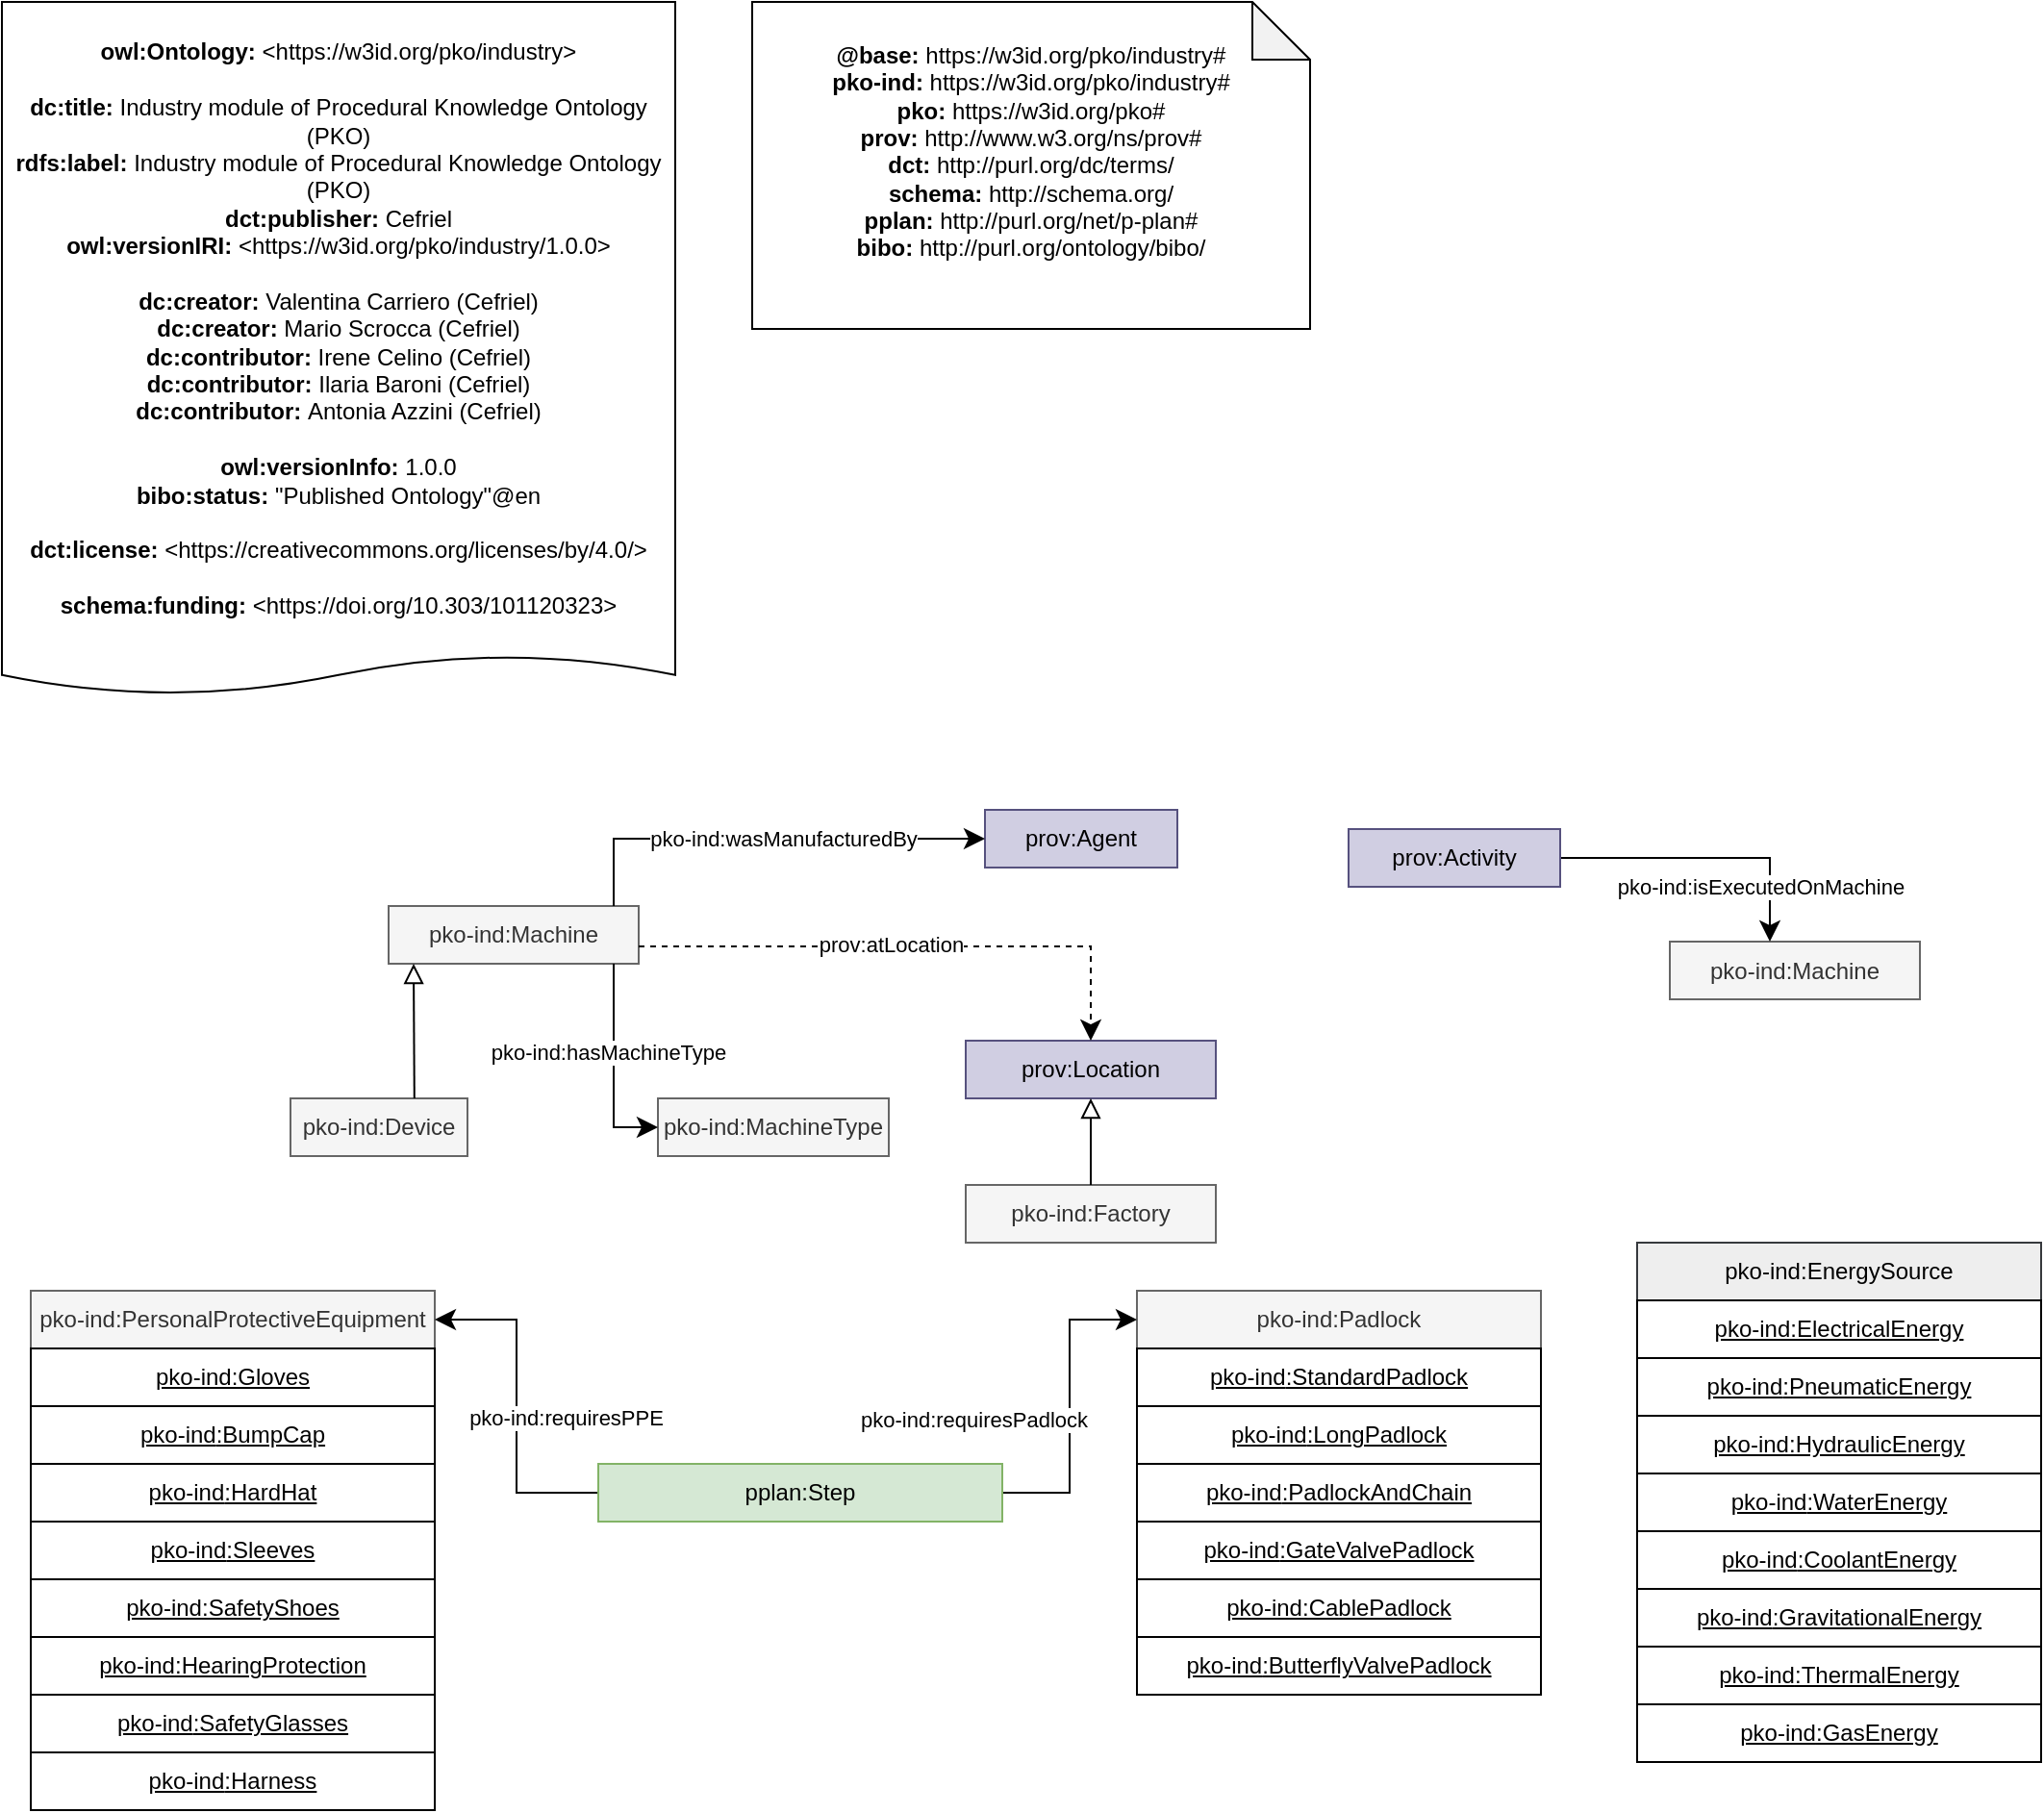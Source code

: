 <mxfile version="23.0.2" type="device">
  <diagram name="pko-ind" id="ubab55Ux_yBIpRZZqgyT">
    <mxGraphModel dx="2524" dy="1936" grid="1" gridSize="10" guides="1" tooltips="1" connect="1" arrows="1" fold="1" page="1" pageScale="1" pageWidth="850" pageHeight="1100" math="0" shadow="0">
      <root>
        <mxCell id="0" />
        <mxCell id="1" parent="0" />
        <mxCell id="2" value="prov:Agent" style="rounded=0;whiteSpace=wrap;html=1;snapToPoint=1;points=[[0.1,0],[0.2,0],[0.3,0],[0.4,0],[0.5,0],[0.6,0],[0.7,0],[0.8,0],[0.9,0],[0,0.1],[0,0.3],[0,0.5],[0,0.7],[0,0.9],[0.1,1],[0.2,1],[0.3,1],[0.4,1],[0.5,1],[0.6,1],[0.7,1],[0.8,1],[0.9,1],[1,0.1],[1,0.3],[1,0.5],[1,0.7],[1,0.9]];fillColor=#d0cee2;strokeColor=#56517e;" parent="1" vertex="1">
          <mxGeometry x="211" y="90" width="100" height="30" as="geometry" />
        </mxCell>
        <mxCell id="3" value="pko-ind:Machine" style="rounded=0;whiteSpace=wrap;html=1;snapToPoint=1;points=[[0.1,0],[0.2,0],[0.3,0],[0.4,0],[0.5,0],[0.6,0],[0.7,0],[0.8,0],[0.9,0],[0,0.1],[0,0.3],[0,0.5],[0,0.7],[0,0.9],[0.1,1],[0.2,1],[0.3,1],[0.4,1],[0.5,1],[0.6,1],[0.7,1],[0.8,1],[0.9,1],[1,0.1],[1,0.3],[1,0.5],[1,0.7],[1,0.9]];fillColor=#f5f5f5;strokeColor=#666666;fontColor=#333333;" parent="1" vertex="1">
          <mxGeometry x="-99" y="140" width="130" height="30" as="geometry" />
        </mxCell>
        <mxCell id="4" value="" style="endArrow=classic;html=1;exitX=0.9;exitY=0;exitDx=0;exitDy=0;endSize=8;arcSize=0;rounded=0;edgeStyle=orthogonalEdgeStyle;entryX=0;entryY=0.5;entryDx=0;entryDy=0;fillColor=#e51400;strokeColor=#000000;" parent="1" source="3" target="2" edge="1">
          <mxGeometry width="50" height="50" relative="1" as="geometry">
            <mxPoint x="421" y="221" as="sourcePoint" />
            <mxPoint x="458" y="330" as="targetPoint" />
            <Array as="points">
              <mxPoint x="18" y="105" />
            </Array>
          </mxGeometry>
        </mxCell>
        <mxCell id="5" value="&lt;div&gt;pko-ind:wasManufacturedBy&lt;/div&gt;" style="edgeLabel;html=1;align=center;verticalAlign=middle;resizable=0;points=[];" parent="4" vertex="1" connectable="0">
          <mxGeometry x="-0.191" y="-1" relative="1" as="geometry">
            <mxPoint x="31" y="-1" as="offset" />
          </mxGeometry>
        </mxCell>
        <mxCell id="6" value="prov:Location" style="rounded=0;whiteSpace=wrap;html=1;snapToPoint=1;points=[[0.1,0],[0.2,0],[0.3,0],[0.4,0],[0.5,0],[0.6,0],[0.7,0],[0.8,0],[0.9,0],[0,0.1],[0,0.3],[0,0.5],[0,0.7],[0,0.9],[0.1,1],[0.2,1],[0.3,1],[0.4,1],[0.5,1],[0.6,1],[0.7,1],[0.8,1],[0.9,1],[1,0.1],[1,0.3],[1,0.5],[1,0.7],[1,0.9]];fillColor=#d0cee2;strokeColor=#56517e;" parent="1" vertex="1">
          <mxGeometry x="201" y="210" width="130" height="30" as="geometry" />
        </mxCell>
        <mxCell id="7" value="pko-ind:Factory" style="rounded=0;whiteSpace=wrap;html=1;snapToPoint=1;points=[[0.1,0],[0.2,0],[0.3,0],[0.4,0],[0.5,0],[0.6,0],[0.7,0],[0.8,0],[0.9,0],[0,0.1],[0,0.3],[0,0.5],[0,0.7],[0,0.9],[0.1,1],[0.2,1],[0.3,1],[0.4,1],[0.5,1],[0.6,1],[0.7,1],[0.8,1],[0.9,1],[1,0.1],[1,0.3],[1,0.5],[1,0.7],[1,0.9]];fillColor=#f5f5f5;strokeColor=#666666;fontColor=#333333;" parent="1" vertex="1">
          <mxGeometry x="201" y="285" width="130" height="30" as="geometry" />
        </mxCell>
        <mxCell id="8" value="" style="endArrow=block;html=1;fontColor=#000099;exitX=0.5;exitY=0;exitDx=0;exitDy=0;endFill=0;endSize=8;arcSize=0;rounded=0;entryX=0.5;entryY=1;entryDx=0;entryDy=0;" parent="1" source="7" target="6" edge="1">
          <mxGeometry width="50" height="50" relative="1" as="geometry">
            <mxPoint x="201" y="484" as="sourcePoint" />
            <mxPoint x="286" y="345" as="targetPoint" />
          </mxGeometry>
        </mxCell>
        <mxCell id="9" value="pko-ind:MachineType" style="rounded=0;whiteSpace=wrap;html=1;snapToPoint=1;points=[[0.1,0],[0.2,0],[0.3,0],[0.4,0],[0.5,0],[0.6,0],[0.7,0],[0.8,0],[0.9,0],[0,0.1],[0,0.3],[0,0.5],[0,0.7],[0,0.9],[0.1,1],[0.2,1],[0.3,1],[0.4,1],[0.5,1],[0.6,1],[0.7,1],[0.8,1],[0.9,1],[1,0.1],[1,0.3],[1,0.5],[1,0.7],[1,0.9]];fillColor=#f5f5f5;strokeColor=#666666;fontColor=#333333;" parent="1" vertex="1">
          <mxGeometry x="41" y="240" width="120" height="30" as="geometry" />
        </mxCell>
        <mxCell id="10" value="" style="endArrow=classic;html=1;exitX=0.9;exitY=1;exitDx=0;exitDy=0;endSize=8;arcSize=0;rounded=0;entryX=0;entryY=0.5;entryDx=0;entryDy=0;edgeStyle=orthogonalEdgeStyle;" parent="1" source="3" target="9" edge="1">
          <mxGeometry width="50" height="50" relative="1" as="geometry">
            <mxPoint x="411" y="211" as="sourcePoint" />
            <mxPoint x="458" y="330" as="targetPoint" />
          </mxGeometry>
        </mxCell>
        <mxCell id="11" value="&lt;div&gt;pko-ind:hasMachineType&lt;/div&gt;" style="edgeLabel;html=1;align=center;verticalAlign=middle;resizable=0;points=[];" parent="10" vertex="1" connectable="0">
          <mxGeometry x="-0.191" y="-1" relative="1" as="geometry">
            <mxPoint x="-2" y="2" as="offset" />
          </mxGeometry>
        </mxCell>
        <mxCell id="12" value="" style="endArrow=classic;html=1;exitX=1;exitY=0.7;exitDx=0;exitDy=0;endSize=8;arcSize=0;rounded=0;edgeStyle=orthogonalEdgeStyle;entryX=0.5;entryY=0;entryDx=0;entryDy=0;dashed=1;" parent="1" source="3" target="6" edge="1">
          <mxGeometry width="50" height="50" relative="1" as="geometry">
            <mxPoint x="201" y="205" as="sourcePoint" />
            <mxPoint x="114" y="330" as="targetPoint" />
            <Array as="points">
              <mxPoint x="266" y="161" />
            </Array>
          </mxGeometry>
        </mxCell>
        <mxCell id="13" value="prov:atLocation" style="edgeLabel;html=1;align=center;verticalAlign=middle;resizable=0;points=[];" parent="12" vertex="1" connectable="0">
          <mxGeometry x="-0.191" y="-1" relative="1" as="geometry">
            <mxPoint x="16" y="-2" as="offset" />
          </mxGeometry>
        </mxCell>
        <mxCell id="14" value="pko-ind:Device" style="rounded=0;whiteSpace=wrap;html=1;snapToPoint=1;points=[[0.1,0],[0.2,0],[0.3,0],[0.4,0],[0.5,0],[0.6,0],[0.7,0],[0.8,0],[0.9,0],[0,0.1],[0,0.3],[0,0.5],[0,0.7],[0,0.9],[0.1,1],[0.2,1],[0.3,1],[0.4,1],[0.5,1],[0.6,1],[0.7,1],[0.8,1],[0.9,1],[1,0.1],[1,0.3],[1,0.5],[1,0.7],[1,0.9]];fillColor=#f5f5f5;strokeColor=#666666;fontColor=#333333;" parent="1" vertex="1">
          <mxGeometry x="-150" y="240" width="92" height="30" as="geometry" />
        </mxCell>
        <mxCell id="15" value="" style="endArrow=block;html=1;fontColor=#000099;exitX=0.7;exitY=0;exitDx=0;exitDy=0;endFill=0;endSize=8;arcSize=0;rounded=0;entryX=0.1;entryY=1;entryDx=0;entryDy=0;" parent="1" source="14" target="3" edge="1">
          <mxGeometry width="50" height="50" relative="1" as="geometry">
            <mxPoint x="276" y="295" as="sourcePoint" />
            <mxPoint x="276" y="250" as="targetPoint" />
          </mxGeometry>
        </mxCell>
        <mxCell id="16" value="&lt;div&gt;&lt;b&gt;@base:&lt;/b&gt; https://w3id.org/pko/industry#&lt;/div&gt;&lt;div&gt;&lt;b style=&quot;border-color: var(--border-color);&quot;&gt;pko-ind:&lt;/b&gt;&amp;nbsp;https://w3id.org/pko/industry#&lt;/div&gt;&lt;div&gt;&lt;b style=&quot;border-color: var(--border-color);&quot;&gt;pko:&lt;/b&gt;&amp;nbsp;https://w3id.org/pko#&lt;br&gt;&lt;/div&gt;&lt;div&gt;&lt;b&gt;prov:&lt;/b&gt; http://www.w3.org/ns/prov#&lt;/div&gt;&lt;div&gt;&lt;b&gt;dct:&amp;nbsp;&lt;/b&gt;http://purl.org/dc/terms/&lt;/div&gt;&lt;div&gt;&lt;b&gt;schema:&lt;/b&gt; http://schema.org/&lt;/div&gt;&lt;b style=&quot;border-color: var(--border-color);&quot;&gt;pplan:&lt;/b&gt;&amp;nbsp;http://purl.org/net/p-plan#&lt;br&gt;&lt;b style=&quot;border-color: var(--border-color);&quot;&gt;bibo:&lt;/b&gt;&amp;nbsp;http://purl.org/ontology/bibo/&lt;br&gt;&lt;span style=&quot;background-color: initial;&quot;&gt;&amp;nbsp;&lt;/span&gt;" style="shape=note;whiteSpace=wrap;html=1;backgroundOutline=1;darkOpacity=0.05;" parent="1" vertex="1">
          <mxGeometry x="90" y="-330" width="290" height="170" as="geometry" />
        </mxCell>
        <mxCell id="17" value="&lt;div&gt;&lt;b&gt;owl:Ontology: &lt;/b&gt;&amp;lt;https://w3id.org/pko/industry&amp;gt;&lt;/div&gt;&lt;div&gt;&lt;b&gt;&lt;br&gt;&lt;/b&gt;&lt;/div&gt;&lt;div&gt;&lt;b style=&quot;border-color: var(--border-color);&quot;&gt;dc:title:&lt;/b&gt;&amp;nbsp;Industry module of Procedural Knowledge Ontology (PKO)&lt;br&gt;&lt;/div&gt;&lt;div&gt;&lt;/div&gt;&lt;b style=&quot;border-color: var(--border-color);&quot;&gt;rdfs:label:&lt;/b&gt;&amp;nbsp;Industry module of Procedural Knowledge Ontology (PKO)&lt;br&gt;&lt;div&gt;&lt;b&gt;dct:publisher:&lt;/b&gt;&amp;nbsp;Cefriel&lt;br&gt;&lt;/div&gt;&lt;div&gt;&lt;b style=&quot;border-color: var(--border-color);&quot;&gt;owl:versionIRI:&lt;/b&gt;&amp;nbsp;&amp;lt;https://w3id.org/pko/industry/1.0.0&amp;gt;&lt;br&gt;&lt;/div&gt;&lt;div&gt;&lt;b&gt;&lt;br&gt;&lt;/b&gt;&lt;/div&gt;&lt;div&gt;&lt;b&gt;d&lt;/b&gt;&lt;b&gt;c:creator:&lt;/b&gt;&amp;nbsp;Valentina Carriero (Cefriel)&lt;/div&gt;&lt;div&gt;&lt;b style=&quot;border-color: var(--border-color);&quot;&gt;dc:creator:&lt;/b&gt;&amp;nbsp;Mario Scrocca&amp;nbsp;(Cefriel)&lt;br&gt;&lt;/div&gt;&lt;div&gt;&lt;b style=&quot;border-color: var(--border-color);&quot;&gt;dc:contributor:&lt;/b&gt;&amp;nbsp;Irene Celino&amp;nbsp;(Cefriel)&lt;br&gt;&lt;/div&gt;&lt;div&gt;&lt;b style=&quot;border-color: var(--border-color);&quot;&gt;dc:contributor:&lt;/b&gt;&amp;nbsp;Ilaria Baroni&amp;nbsp;(Cefriel)&lt;br&gt;&lt;/div&gt;&lt;div&gt;&lt;b style=&quot;border-color: var(--border-color);&quot;&gt;dc:contributor:&lt;/b&gt;&amp;nbsp;Antonia Azzini&amp;nbsp;(Cefriel)&lt;/div&gt;&lt;div&gt;&lt;b&gt;&lt;br&gt;&lt;/b&gt;&lt;/div&gt;&lt;div&gt;&lt;b&gt;owl:versionInfo:&lt;/b&gt;&amp;nbsp;1.0.0&lt;/div&gt;&lt;div&gt;&lt;b&gt;bibo:status:&lt;/b&gt;&amp;nbsp;&quot;Published Ontology&quot;@en&lt;/div&gt;&lt;div&gt;&lt;br&gt;&lt;/div&gt;&lt;div&gt;&lt;div style=&quot;border-color: var(--border-color);&quot;&gt;&lt;b style=&quot;border-color: var(--border-color);&quot;&gt;dct:license: &lt;/b&gt;&lt;span style=&quot;border-color: var(--border-color);&quot;&gt;&amp;lt;&lt;/span&gt;https://creativecommons.org/licenses/by/4.0/&amp;gt;&lt;/div&gt;&lt;/div&gt;&lt;div style=&quot;border-color: var(--border-color);&quot;&gt;&lt;br&gt;&lt;/div&gt;&lt;div style=&quot;border-color: var(--border-color);&quot;&gt;&lt;b&gt;schema:funding:&amp;nbsp;&lt;/b&gt;&amp;lt;https://doi.org/10.303/101120323&amp;gt;&lt;br&gt;&lt;/div&gt;&lt;div&gt;&lt;/div&gt;" style="shape=document;whiteSpace=wrap;html=1;boundedLbl=1;labelBackgroundColor=#ffffff;strokeColor=#000000;fontSize=12;fontColor=#000000;size=0.056;" parent="1" vertex="1">
          <mxGeometry x="-300" y="-330" width="350" height="360" as="geometry" />
        </mxCell>
        <mxCell id="bE9VukkEBEnT0LYbL1oF-17" value="pko-ind:PersonalProtectiveEquipment" style="rounded=0;whiteSpace=wrap;html=1;snapToPoint=1;points=[[0.1,0],[0.2,0],[0.3,0],[0.4,0],[0.5,0],[0.6,0],[0.7,0],[0.8,0],[0.9,0],[0,0.1],[0,0.3],[0,0.5],[0,0.7],[0,0.9],[0.1,1],[0.2,1],[0.3,1],[0.4,1],[0.5,1],[0.6,1],[0.7,1],[0.8,1],[0.9,1],[1,0.1],[1,0.3],[1,0.5],[1,0.7],[1,0.9]];fillColor=#f5f5f5;strokeColor=#666666;fontColor=#333333;" parent="1" vertex="1">
          <mxGeometry x="-285" y="340" width="210" height="30" as="geometry" />
        </mxCell>
        <mxCell id="bE9VukkEBEnT0LYbL1oF-18" value="&lt;u&gt;pko-ind:Gloves&lt;/u&gt;" style="rounded=0;whiteSpace=wrap;html=1;snapToPoint=1;points=[[0.1,0],[0.2,0],[0.3,0],[0.4,0],[0.5,0],[0.6,0],[0.7,0],[0.8,0],[0.9,0],[0,0.1],[0,0.3],[0,0.5],[0,0.7],[0,0.9],[0.1,1],[0.2,1],[0.3,1],[0.4,1],[0.5,1],[0.6,1],[0.7,1],[0.8,1],[0.9,1],[1,0.1],[1,0.3],[1,0.5],[1,0.7],[1,0.9]];" parent="1" vertex="1">
          <mxGeometry x="-285" y="370" width="210" height="30" as="geometry" />
        </mxCell>
        <mxCell id="bE9VukkEBEnT0LYbL1oF-19" value="&lt;u style=&quot;border-color: var(--border-color);&quot;&gt;pko-ind&lt;/u&gt;&lt;u&gt;:BumpCap&lt;/u&gt;" style="rounded=0;whiteSpace=wrap;html=1;snapToPoint=1;points=[[0.1,0],[0.2,0],[0.3,0],[0.4,0],[0.5,0],[0.6,0],[0.7,0],[0.8,0],[0.9,0],[0,0.1],[0,0.3],[0,0.5],[0,0.7],[0,0.9],[0.1,1],[0.2,1],[0.3,1],[0.4,1],[0.5,1],[0.6,1],[0.7,1],[0.8,1],[0.9,1],[1,0.1],[1,0.3],[1,0.5],[1,0.7],[1,0.9]];" parent="1" vertex="1">
          <mxGeometry x="-285" y="400" width="210" height="30" as="geometry" />
        </mxCell>
        <mxCell id="bE9VukkEBEnT0LYbL1oF-20" value="&lt;u style=&quot;border-color: var(--border-color);&quot;&gt;pko-ind&lt;/u&gt;&lt;u&gt;:HardHat&lt;/u&gt;" style="rounded=0;whiteSpace=wrap;html=1;snapToPoint=1;points=[[0.1,0],[0.2,0],[0.3,0],[0.4,0],[0.5,0],[0.6,0],[0.7,0],[0.8,0],[0.9,0],[0,0.1],[0,0.3],[0,0.5],[0,0.7],[0,0.9],[0.1,1],[0.2,1],[0.3,1],[0.4,1],[0.5,1],[0.6,1],[0.7,1],[0.8,1],[0.9,1],[1,0.1],[1,0.3],[1,0.5],[1,0.7],[1,0.9]];" parent="1" vertex="1">
          <mxGeometry x="-285" y="430" width="210" height="30" as="geometry" />
        </mxCell>
        <mxCell id="bE9VukkEBEnT0LYbL1oF-21" value="&lt;u style=&quot;border-color: var(--border-color);&quot;&gt;pko-ind&lt;/u&gt;&lt;u&gt;:Sleeves&lt;/u&gt;" style="rounded=0;whiteSpace=wrap;html=1;snapToPoint=1;points=[[0.1,0],[0.2,0],[0.3,0],[0.4,0],[0.5,0],[0.6,0],[0.7,0],[0.8,0],[0.9,0],[0,0.1],[0,0.3],[0,0.5],[0,0.7],[0,0.9],[0.1,1],[0.2,1],[0.3,1],[0.4,1],[0.5,1],[0.6,1],[0.7,1],[0.8,1],[0.9,1],[1,0.1],[1,0.3],[1,0.5],[1,0.7],[1,0.9]];" parent="1" vertex="1">
          <mxGeometry x="-285" y="460" width="210" height="30" as="geometry" />
        </mxCell>
        <mxCell id="bE9VukkEBEnT0LYbL1oF-22" value="&lt;u style=&quot;border-color: var(--border-color);&quot;&gt;pko-ind&lt;/u&gt;&lt;u&gt;:SafetyShoes&lt;/u&gt;" style="rounded=0;whiteSpace=wrap;html=1;snapToPoint=1;points=[[0.1,0],[0.2,0],[0.3,0],[0.4,0],[0.5,0],[0.6,0],[0.7,0],[0.8,0],[0.9,0],[0,0.1],[0,0.3],[0,0.5],[0,0.7],[0,0.9],[0.1,1],[0.2,1],[0.3,1],[0.4,1],[0.5,1],[0.6,1],[0.7,1],[0.8,1],[0.9,1],[1,0.1],[1,0.3],[1,0.5],[1,0.7],[1,0.9]];" parent="1" vertex="1">
          <mxGeometry x="-285" y="490" width="210" height="30" as="geometry" />
        </mxCell>
        <mxCell id="bE9VukkEBEnT0LYbL1oF-23" value="&lt;u style=&quot;border-color: var(--border-color);&quot;&gt;pko-ind&lt;/u&gt;&lt;u&gt;:HearingProtection&lt;/u&gt;" style="rounded=0;whiteSpace=wrap;html=1;snapToPoint=1;points=[[0.1,0],[0.2,0],[0.3,0],[0.4,0],[0.5,0],[0.6,0],[0.7,0],[0.8,0],[0.9,0],[0,0.1],[0,0.3],[0,0.5],[0,0.7],[0,0.9],[0.1,1],[0.2,1],[0.3,1],[0.4,1],[0.5,1],[0.6,1],[0.7,1],[0.8,1],[0.9,1],[1,0.1],[1,0.3],[1,0.5],[1,0.7],[1,0.9]];" parent="1" vertex="1">
          <mxGeometry x="-285" y="520" width="210" height="30" as="geometry" />
        </mxCell>
        <mxCell id="bE9VukkEBEnT0LYbL1oF-24" value="" style="endArrow=classic;html=1;endSize=8;arcSize=0;rounded=0;entryX=1;entryY=0.5;entryDx=0;entryDy=0;exitX=0;exitY=0.5;exitDx=0;exitDy=0;edgeStyle=orthogonalEdgeStyle;" parent="1" source="hkx4SDr4vX_eaoYxHuJ9-17" target="bE9VukkEBEnT0LYbL1oF-17" edge="1">
          <mxGeometry width="50" height="50" relative="1" as="geometry">
            <mxPoint x="10" y="445" as="sourcePoint" />
            <mxPoint x="255" y="365" as="targetPoint" />
          </mxGeometry>
        </mxCell>
        <mxCell id="bE9VukkEBEnT0LYbL1oF-25" value="&lt;div&gt;pko-ind:requiresPPE&lt;/div&gt;" style="edgeLabel;html=1;align=center;verticalAlign=middle;resizable=0;points=[];" parent="bE9VukkEBEnT0LYbL1oF-24" vertex="1" connectable="0">
          <mxGeometry x="-0.191" y="-1" relative="1" as="geometry">
            <mxPoint x="24" y="-11" as="offset" />
          </mxGeometry>
        </mxCell>
        <mxCell id="bE9VukkEBEnT0LYbL1oF-26" value="&lt;u style=&quot;border-color: var(--border-color);&quot;&gt;pko-ind&lt;/u&gt;&lt;u&gt;:SafetyGlasses&lt;/u&gt;" style="rounded=0;whiteSpace=wrap;html=1;snapToPoint=1;points=[[0.1,0],[0.2,0],[0.3,0],[0.4,0],[0.5,0],[0.6,0],[0.7,0],[0.8,0],[0.9,0],[0,0.1],[0,0.3],[0,0.5],[0,0.7],[0,0.9],[0.1,1],[0.2,1],[0.3,1],[0.4,1],[0.5,1],[0.6,1],[0.7,1],[0.8,1],[0.9,1],[1,0.1],[1,0.3],[1,0.5],[1,0.7],[1,0.9]];" parent="1" vertex="1">
          <mxGeometry x="-285" y="550" width="210" height="30" as="geometry" />
        </mxCell>
        <mxCell id="bE9VukkEBEnT0LYbL1oF-27" value="&lt;u style=&quot;border-color: var(--border-color);&quot;&gt;pko-ind&lt;/u&gt;&lt;u&gt;:Harness&lt;/u&gt;" style="rounded=0;whiteSpace=wrap;html=1;snapToPoint=1;points=[[0.1,0],[0.2,0],[0.3,0],[0.4,0],[0.5,0],[0.6,0],[0.7,0],[0.8,0],[0.9,0],[0,0.1],[0,0.3],[0,0.5],[0,0.7],[0,0.9],[0.1,1],[0.2,1],[0.3,1],[0.4,1],[0.5,1],[0.6,1],[0.7,1],[0.8,1],[0.9,1],[1,0.1],[1,0.3],[1,0.5],[1,0.7],[1,0.9]];" parent="1" vertex="1">
          <mxGeometry x="-285" y="580" width="210" height="30" as="geometry" />
        </mxCell>
        <mxCell id="bE9VukkEBEnT0LYbL1oF-29" value="pko-ind:Padlock" style="rounded=0;whiteSpace=wrap;html=1;snapToPoint=1;points=[[0.1,0],[0.2,0],[0.3,0],[0.4,0],[0.5,0],[0.6,0],[0.7,0],[0.8,0],[0.9,0],[0,0.1],[0,0.3],[0,0.5],[0,0.7],[0,0.9],[0.1,1],[0.2,1],[0.3,1],[0.4,1],[0.5,1],[0.6,1],[0.7,1],[0.8,1],[0.9,1],[1,0.1],[1,0.3],[1,0.5],[1,0.7],[1,0.9]];fillColor=#f5f5f5;strokeColor=#666666;fontColor=#333333;" parent="1" vertex="1">
          <mxGeometry x="290" y="340" width="210" height="30" as="geometry" />
        </mxCell>
        <mxCell id="bE9VukkEBEnT0LYbL1oF-30" value="&lt;u style=&quot;border-color: var(--border-color);&quot;&gt;pko-ind&lt;/u&gt;&lt;u&gt;:StandardPadlock&lt;/u&gt;" style="rounded=0;whiteSpace=wrap;html=1;snapToPoint=1;points=[[0.1,0],[0.2,0],[0.3,0],[0.4,0],[0.5,0],[0.6,0],[0.7,0],[0.8,0],[0.9,0],[0,0.1],[0,0.3],[0,0.5],[0,0.7],[0,0.9],[0.1,1],[0.2,1],[0.3,1],[0.4,1],[0.5,1],[0.6,1],[0.7,1],[0.8,1],[0.9,1],[1,0.1],[1,0.3],[1,0.5],[1,0.7],[1,0.9]];" parent="1" vertex="1">
          <mxGeometry x="290" y="370" width="210" height="30" as="geometry" />
        </mxCell>
        <mxCell id="bE9VukkEBEnT0LYbL1oF-31" value="" style="endArrow=classic;html=1;endSize=8;arcSize=0;rounded=0;entryX=0;entryY=0.5;entryDx=0;entryDy=0;exitX=1;exitY=0.5;exitDx=0;exitDy=0;edgeStyle=orthogonalEdgeStyle;" parent="1" source="hkx4SDr4vX_eaoYxHuJ9-17" target="bE9VukkEBEnT0LYbL1oF-29" edge="1">
          <mxGeometry width="50" height="50" relative="1" as="geometry">
            <mxPoint x="220" y="445" as="sourcePoint" />
            <mxPoint x="400" y="435" as="targetPoint" />
          </mxGeometry>
        </mxCell>
        <mxCell id="bE9VukkEBEnT0LYbL1oF-32" value="&lt;div&gt;pko-ind:requiresPadlock&lt;/div&gt;" style="edgeLabel;html=1;align=center;verticalAlign=middle;resizable=0;points=[];" parent="bE9VukkEBEnT0LYbL1oF-31" vertex="1" connectable="0">
          <mxGeometry x="-0.191" y="-1" relative="1" as="geometry">
            <mxPoint x="-51" y="-9" as="offset" />
          </mxGeometry>
        </mxCell>
        <mxCell id="bE9VukkEBEnT0LYbL1oF-33" value="&lt;u style=&quot;border-color: var(--border-color);&quot;&gt;pko-ind&lt;/u&gt;&lt;u&gt;:LongPadlock&lt;/u&gt;" style="rounded=0;whiteSpace=wrap;html=1;snapToPoint=1;points=[[0.1,0],[0.2,0],[0.3,0],[0.4,0],[0.5,0],[0.6,0],[0.7,0],[0.8,0],[0.9,0],[0,0.1],[0,0.3],[0,0.5],[0,0.7],[0,0.9],[0.1,1],[0.2,1],[0.3,1],[0.4,1],[0.5,1],[0.6,1],[0.7,1],[0.8,1],[0.9,1],[1,0.1],[1,0.3],[1,0.5],[1,0.7],[1,0.9]];" parent="1" vertex="1">
          <mxGeometry x="290" y="400" width="210" height="30" as="geometry" />
        </mxCell>
        <mxCell id="bE9VukkEBEnT0LYbL1oF-34" value="&lt;u style=&quot;border-color: var(--border-color);&quot;&gt;pko-ind&lt;/u&gt;&lt;u&gt;:PadlockAndChain&lt;/u&gt;" style="rounded=0;whiteSpace=wrap;html=1;snapToPoint=1;points=[[0.1,0],[0.2,0],[0.3,0],[0.4,0],[0.5,0],[0.6,0],[0.7,0],[0.8,0],[0.9,0],[0,0.1],[0,0.3],[0,0.5],[0,0.7],[0,0.9],[0.1,1],[0.2,1],[0.3,1],[0.4,1],[0.5,1],[0.6,1],[0.7,1],[0.8,1],[0.9,1],[1,0.1],[1,0.3],[1,0.5],[1,0.7],[1,0.9]];" parent="1" vertex="1">
          <mxGeometry x="290" y="430" width="210" height="30" as="geometry" />
        </mxCell>
        <mxCell id="bE9VukkEBEnT0LYbL1oF-35" value="&lt;u style=&quot;border-color: var(--border-color);&quot;&gt;pko-ind&lt;/u&gt;&lt;u&gt;:GateValvePadlock&lt;/u&gt;" style="rounded=0;whiteSpace=wrap;html=1;snapToPoint=1;points=[[0.1,0],[0.2,0],[0.3,0],[0.4,0],[0.5,0],[0.6,0],[0.7,0],[0.8,0],[0.9,0],[0,0.1],[0,0.3],[0,0.5],[0,0.7],[0,0.9],[0.1,1],[0.2,1],[0.3,1],[0.4,1],[0.5,1],[0.6,1],[0.7,1],[0.8,1],[0.9,1],[1,0.1],[1,0.3],[1,0.5],[1,0.7],[1,0.9]];" parent="1" vertex="1">
          <mxGeometry x="290" y="460" width="210" height="30" as="geometry" />
        </mxCell>
        <mxCell id="bE9VukkEBEnT0LYbL1oF-36" value="&lt;u style=&quot;border-color: var(--border-color);&quot;&gt;pko-ind&lt;/u&gt;&lt;u&gt;:CablePadlock&lt;/u&gt;" style="rounded=0;whiteSpace=wrap;html=1;snapToPoint=1;points=[[0.1,0],[0.2,0],[0.3,0],[0.4,0],[0.5,0],[0.6,0],[0.7,0],[0.8,0],[0.9,0],[0,0.1],[0,0.3],[0,0.5],[0,0.7],[0,0.9],[0.1,1],[0.2,1],[0.3,1],[0.4,1],[0.5,1],[0.6,1],[0.7,1],[0.8,1],[0.9,1],[1,0.1],[1,0.3],[1,0.5],[1,0.7],[1,0.9]];" parent="1" vertex="1">
          <mxGeometry x="290" y="490" width="210" height="30" as="geometry" />
        </mxCell>
        <mxCell id="bE9VukkEBEnT0LYbL1oF-37" value="&lt;u style=&quot;border-color: var(--border-color);&quot;&gt;pko-ind&lt;/u&gt;&lt;u&gt;:ButterflyValvePadlock&lt;/u&gt;" style="rounded=0;whiteSpace=wrap;html=1;snapToPoint=1;points=[[0.1,0],[0.2,0],[0.3,0],[0.4,0],[0.5,0],[0.6,0],[0.7,0],[0.8,0],[0.9,0],[0,0.1],[0,0.3],[0,0.5],[0,0.7],[0,0.9],[0.1,1],[0.2,1],[0.3,1],[0.4,1],[0.5,1],[0.6,1],[0.7,1],[0.8,1],[0.9,1],[1,0.1],[1,0.3],[1,0.5],[1,0.7],[1,0.9]];" parent="1" vertex="1">
          <mxGeometry x="290" y="520" width="210" height="30" as="geometry" />
        </mxCell>
        <mxCell id="51yXTC4dgRK6P1twPKxk-17" value="pko-ind:EnergySource" style="rounded=0;whiteSpace=wrap;html=1;snapToPoint=1;points=[[0.1,0],[0.2,0],[0.3,0],[0.4,0],[0.5,0],[0.6,0],[0.7,0],[0.8,0],[0.9,0],[0,0.1],[0,0.3],[0,0.5],[0,0.7],[0,0.9],[0.1,1],[0.2,1],[0.3,1],[0.4,1],[0.5,1],[0.6,1],[0.7,1],[0.8,1],[0.9,1],[1,0.1],[1,0.3],[1,0.5],[1,0.7],[1,0.9]];fillColor=#eeeeee;strokeColor=#36393d;" parent="1" vertex="1">
          <mxGeometry x="550" y="315" width="210" height="30" as="geometry" />
        </mxCell>
        <mxCell id="51yXTC4dgRK6P1twPKxk-18" value="&lt;u&gt;pko-ind:ElectricalEnergy&lt;/u&gt;" style="rounded=0;whiteSpace=wrap;html=1;snapToPoint=1;points=[[0.1,0],[0.2,0],[0.3,0],[0.4,0],[0.5,0],[0.6,0],[0.7,0],[0.8,0],[0.9,0],[0,0.1],[0,0.3],[0,0.5],[0,0.7],[0,0.9],[0.1,1],[0.2,1],[0.3,1],[0.4,1],[0.5,1],[0.6,1],[0.7,1],[0.8,1],[0.9,1],[1,0.1],[1,0.3],[1,0.5],[1,0.7],[1,0.9]];" parent="1" vertex="1">
          <mxGeometry x="550" y="345" width="210" height="30" as="geometry" />
        </mxCell>
        <mxCell id="51yXTC4dgRK6P1twPKxk-19" value="&lt;u style=&quot;border-color: var(--border-color);&quot;&gt;pko-ind&lt;/u&gt;&lt;u&gt;:PneumaticEnergy&lt;/u&gt;" style="rounded=0;whiteSpace=wrap;html=1;snapToPoint=1;points=[[0.1,0],[0.2,0],[0.3,0],[0.4,0],[0.5,0],[0.6,0],[0.7,0],[0.8,0],[0.9,0],[0,0.1],[0,0.3],[0,0.5],[0,0.7],[0,0.9],[0.1,1],[0.2,1],[0.3,1],[0.4,1],[0.5,1],[0.6,1],[0.7,1],[0.8,1],[0.9,1],[1,0.1],[1,0.3],[1,0.5],[1,0.7],[1,0.9]];" parent="1" vertex="1">
          <mxGeometry x="550" y="375" width="210" height="30" as="geometry" />
        </mxCell>
        <mxCell id="51yXTC4dgRK6P1twPKxk-20" value="&lt;u style=&quot;border-color: var(--border-color);&quot;&gt;pko-ind&lt;/u&gt;&lt;u&gt;:HydraulicEnergy&lt;/u&gt;" style="rounded=0;whiteSpace=wrap;html=1;snapToPoint=1;points=[[0.1,0],[0.2,0],[0.3,0],[0.4,0],[0.5,0],[0.6,0],[0.7,0],[0.8,0],[0.9,0],[0,0.1],[0,0.3],[0,0.5],[0,0.7],[0,0.9],[0.1,1],[0.2,1],[0.3,1],[0.4,1],[0.5,1],[0.6,1],[0.7,1],[0.8,1],[0.9,1],[1,0.1],[1,0.3],[1,0.5],[1,0.7],[1,0.9]];" parent="1" vertex="1">
          <mxGeometry x="550" y="405" width="210" height="30" as="geometry" />
        </mxCell>
        <mxCell id="51yXTC4dgRK6P1twPKxk-21" value="&lt;u style=&quot;border-color: var(--border-color);&quot;&gt;pko-ind&lt;/u&gt;&lt;u&gt;:WaterEnergy&lt;/u&gt;" style="rounded=0;whiteSpace=wrap;html=1;snapToPoint=1;points=[[0.1,0],[0.2,0],[0.3,0],[0.4,0],[0.5,0],[0.6,0],[0.7,0],[0.8,0],[0.9,0],[0,0.1],[0,0.3],[0,0.5],[0,0.7],[0,0.9],[0.1,1],[0.2,1],[0.3,1],[0.4,1],[0.5,1],[0.6,1],[0.7,1],[0.8,1],[0.9,1],[1,0.1],[1,0.3],[1,0.5],[1,0.7],[1,0.9]];" parent="1" vertex="1">
          <mxGeometry x="550" y="435" width="210" height="30" as="geometry" />
        </mxCell>
        <mxCell id="51yXTC4dgRK6P1twPKxk-22" value="&lt;u style=&quot;border-color: var(--border-color);&quot;&gt;pko-ind&lt;/u&gt;&lt;u&gt;:CoolantEnergy&lt;/u&gt;" style="rounded=0;whiteSpace=wrap;html=1;snapToPoint=1;points=[[0.1,0],[0.2,0],[0.3,0],[0.4,0],[0.5,0],[0.6,0],[0.7,0],[0.8,0],[0.9,0],[0,0.1],[0,0.3],[0,0.5],[0,0.7],[0,0.9],[0.1,1],[0.2,1],[0.3,1],[0.4,1],[0.5,1],[0.6,1],[0.7,1],[0.8,1],[0.9,1],[1,0.1],[1,0.3],[1,0.5],[1,0.7],[1,0.9]];" parent="1" vertex="1">
          <mxGeometry x="550" y="465" width="210" height="30" as="geometry" />
        </mxCell>
        <mxCell id="51yXTC4dgRK6P1twPKxk-23" value="&lt;u style=&quot;border-color: var(--border-color);&quot;&gt;pko-ind&lt;/u&gt;&lt;u&gt;:GravitationalEnergy&lt;/u&gt;" style="rounded=0;whiteSpace=wrap;html=1;snapToPoint=1;points=[[0.1,0],[0.2,0],[0.3,0],[0.4,0],[0.5,0],[0.6,0],[0.7,0],[0.8,0],[0.9,0],[0,0.1],[0,0.3],[0,0.5],[0,0.7],[0,0.9],[0.1,1],[0.2,1],[0.3,1],[0.4,1],[0.5,1],[0.6,1],[0.7,1],[0.8,1],[0.9,1],[1,0.1],[1,0.3],[1,0.5],[1,0.7],[1,0.9]];" parent="1" vertex="1">
          <mxGeometry x="550" y="495" width="210" height="30" as="geometry" />
        </mxCell>
        <mxCell id="51yXTC4dgRK6P1twPKxk-24" value="&lt;u style=&quot;border-color: var(--border-color);&quot;&gt;pko-ind&lt;/u&gt;&lt;u&gt;:ThermalEnergy&lt;/u&gt;" style="rounded=0;whiteSpace=wrap;html=1;snapToPoint=1;points=[[0.1,0],[0.2,0],[0.3,0],[0.4,0],[0.5,0],[0.6,0],[0.7,0],[0.8,0],[0.9,0],[0,0.1],[0,0.3],[0,0.5],[0,0.7],[0,0.9],[0.1,1],[0.2,1],[0.3,1],[0.4,1],[0.5,1],[0.6,1],[0.7,1],[0.8,1],[0.9,1],[1,0.1],[1,0.3],[1,0.5],[1,0.7],[1,0.9]];" parent="1" vertex="1">
          <mxGeometry x="550" y="525" width="210" height="30" as="geometry" />
        </mxCell>
        <mxCell id="51yXTC4dgRK6P1twPKxk-25" value="&lt;u style=&quot;border-color: var(--border-color);&quot;&gt;pko-ind&lt;/u&gt;&lt;u&gt;:GasEnergy&lt;/u&gt;" style="rounded=0;whiteSpace=wrap;html=1;snapToPoint=1;points=[[0.1,0],[0.2,0],[0.3,0],[0.4,0],[0.5,0],[0.6,0],[0.7,0],[0.8,0],[0.9,0],[0,0.1],[0,0.3],[0,0.5],[0,0.7],[0,0.9],[0.1,1],[0.2,1],[0.3,1],[0.4,1],[0.5,1],[0.6,1],[0.7,1],[0.8,1],[0.9,1],[1,0.1],[1,0.3],[1,0.5],[1,0.7],[1,0.9]];" parent="1" vertex="1">
          <mxGeometry x="550" y="555" width="210" height="30" as="geometry" />
        </mxCell>
        <mxCell id="hkx4SDr4vX_eaoYxHuJ9-17" value="pplan:Step" style="rounded=0;whiteSpace=wrap;html=1;snapToPoint=1;points=[[0.1,0],[0.2,0],[0.3,0],[0.4,0],[0.5,0],[0.6,0],[0.7,0],[0.8,0],[0.9,0],[0,0.1],[0,0.3],[0,0.5],[0,0.7],[0,0.9],[0.1,1],[0.2,1],[0.3,1],[0.4,1],[0.5,1],[0.6,1],[0.7,1],[0.8,1],[0.9,1],[1,0.1],[1,0.3],[1,0.5],[1,0.7],[1,0.9]];fillColor=#d5e8d4;strokeColor=#82b366;" parent="1" vertex="1">
          <mxGeometry x="10" y="430" width="210" height="30" as="geometry" />
        </mxCell>
        <mxCell id="8QEDVr5FqmZXNS771duT-17" value="pko-ind:Machine" style="rounded=0;whiteSpace=wrap;html=1;snapToPoint=1;points=[[0.1,0],[0.2,0],[0.3,0],[0.4,0],[0.5,0],[0.6,0],[0.7,0],[0.8,0],[0.9,0],[0,0.1],[0,0.3],[0,0.5],[0,0.7],[0,0.9],[0.1,1],[0.2,1],[0.3,1],[0.4,1],[0.5,1],[0.6,1],[0.7,1],[0.8,1],[0.9,1],[1,0.1],[1,0.3],[1,0.5],[1,0.7],[1,0.9]];fillColor=#f5f5f5;strokeColor=#666666;fontColor=#333333;" vertex="1" parent="1">
          <mxGeometry x="567" y="158.5" width="130" height="30" as="geometry" />
        </mxCell>
        <mxCell id="8QEDVr5FqmZXNS771duT-18" value="" style="endArrow=classic;html=1;endSize=8;arcSize=0;rounded=0;edgeStyle=orthogonalEdgeStyle;exitX=1;exitY=0.5;exitDx=0;exitDy=0;entryX=0.4;entryY=0;entryDx=0;entryDy=0;" edge="1" parent="1" target="8QEDVr5FqmZXNS771duT-17" source="8QEDVr5FqmZXNS771duT-20">
          <mxGeometry width="50" height="50" relative="1" as="geometry">
            <mxPoint x="520" y="121.5" as="sourcePoint" />
            <mxPoint x="-15" y="316.5" as="targetPoint" />
          </mxGeometry>
        </mxCell>
        <mxCell id="8QEDVr5FqmZXNS771duT-19" value="&lt;div&gt;pko-ind:isExecutedOnMachine&lt;/div&gt;" style="edgeLabel;html=1;align=center;verticalAlign=middle;resizable=0;points=[];" vertex="1" connectable="0" parent="8QEDVr5FqmZXNS771duT-18">
          <mxGeometry x="-0.191" y="-1" relative="1" as="geometry">
            <mxPoint x="42" y="14" as="offset" />
          </mxGeometry>
        </mxCell>
        <mxCell id="8QEDVr5FqmZXNS771duT-20" value="prov:Activity" style="rounded=0;whiteSpace=wrap;html=1;snapToPoint=1;points=[[0.1,0],[0.2,0],[0.3,0],[0.4,0],[0.5,0],[0.6,0],[0.7,0],[0.8,0],[0.9,0],[0,0.1],[0,0.3],[0,0.5],[0,0.7],[0,0.9],[0.1,1],[0.2,1],[0.3,1],[0.4,1],[0.5,1],[0.6,1],[0.7,1],[0.8,1],[0.9,1],[1,0.1],[1,0.3],[1,0.5],[1,0.7],[1,0.9]];fillColor=#d0cee2;strokeColor=#56517e;" vertex="1" parent="1">
          <mxGeometry x="400" y="100" width="110" height="30" as="geometry" />
        </mxCell>
      </root>
    </mxGraphModel>
  </diagram>
</mxfile>
